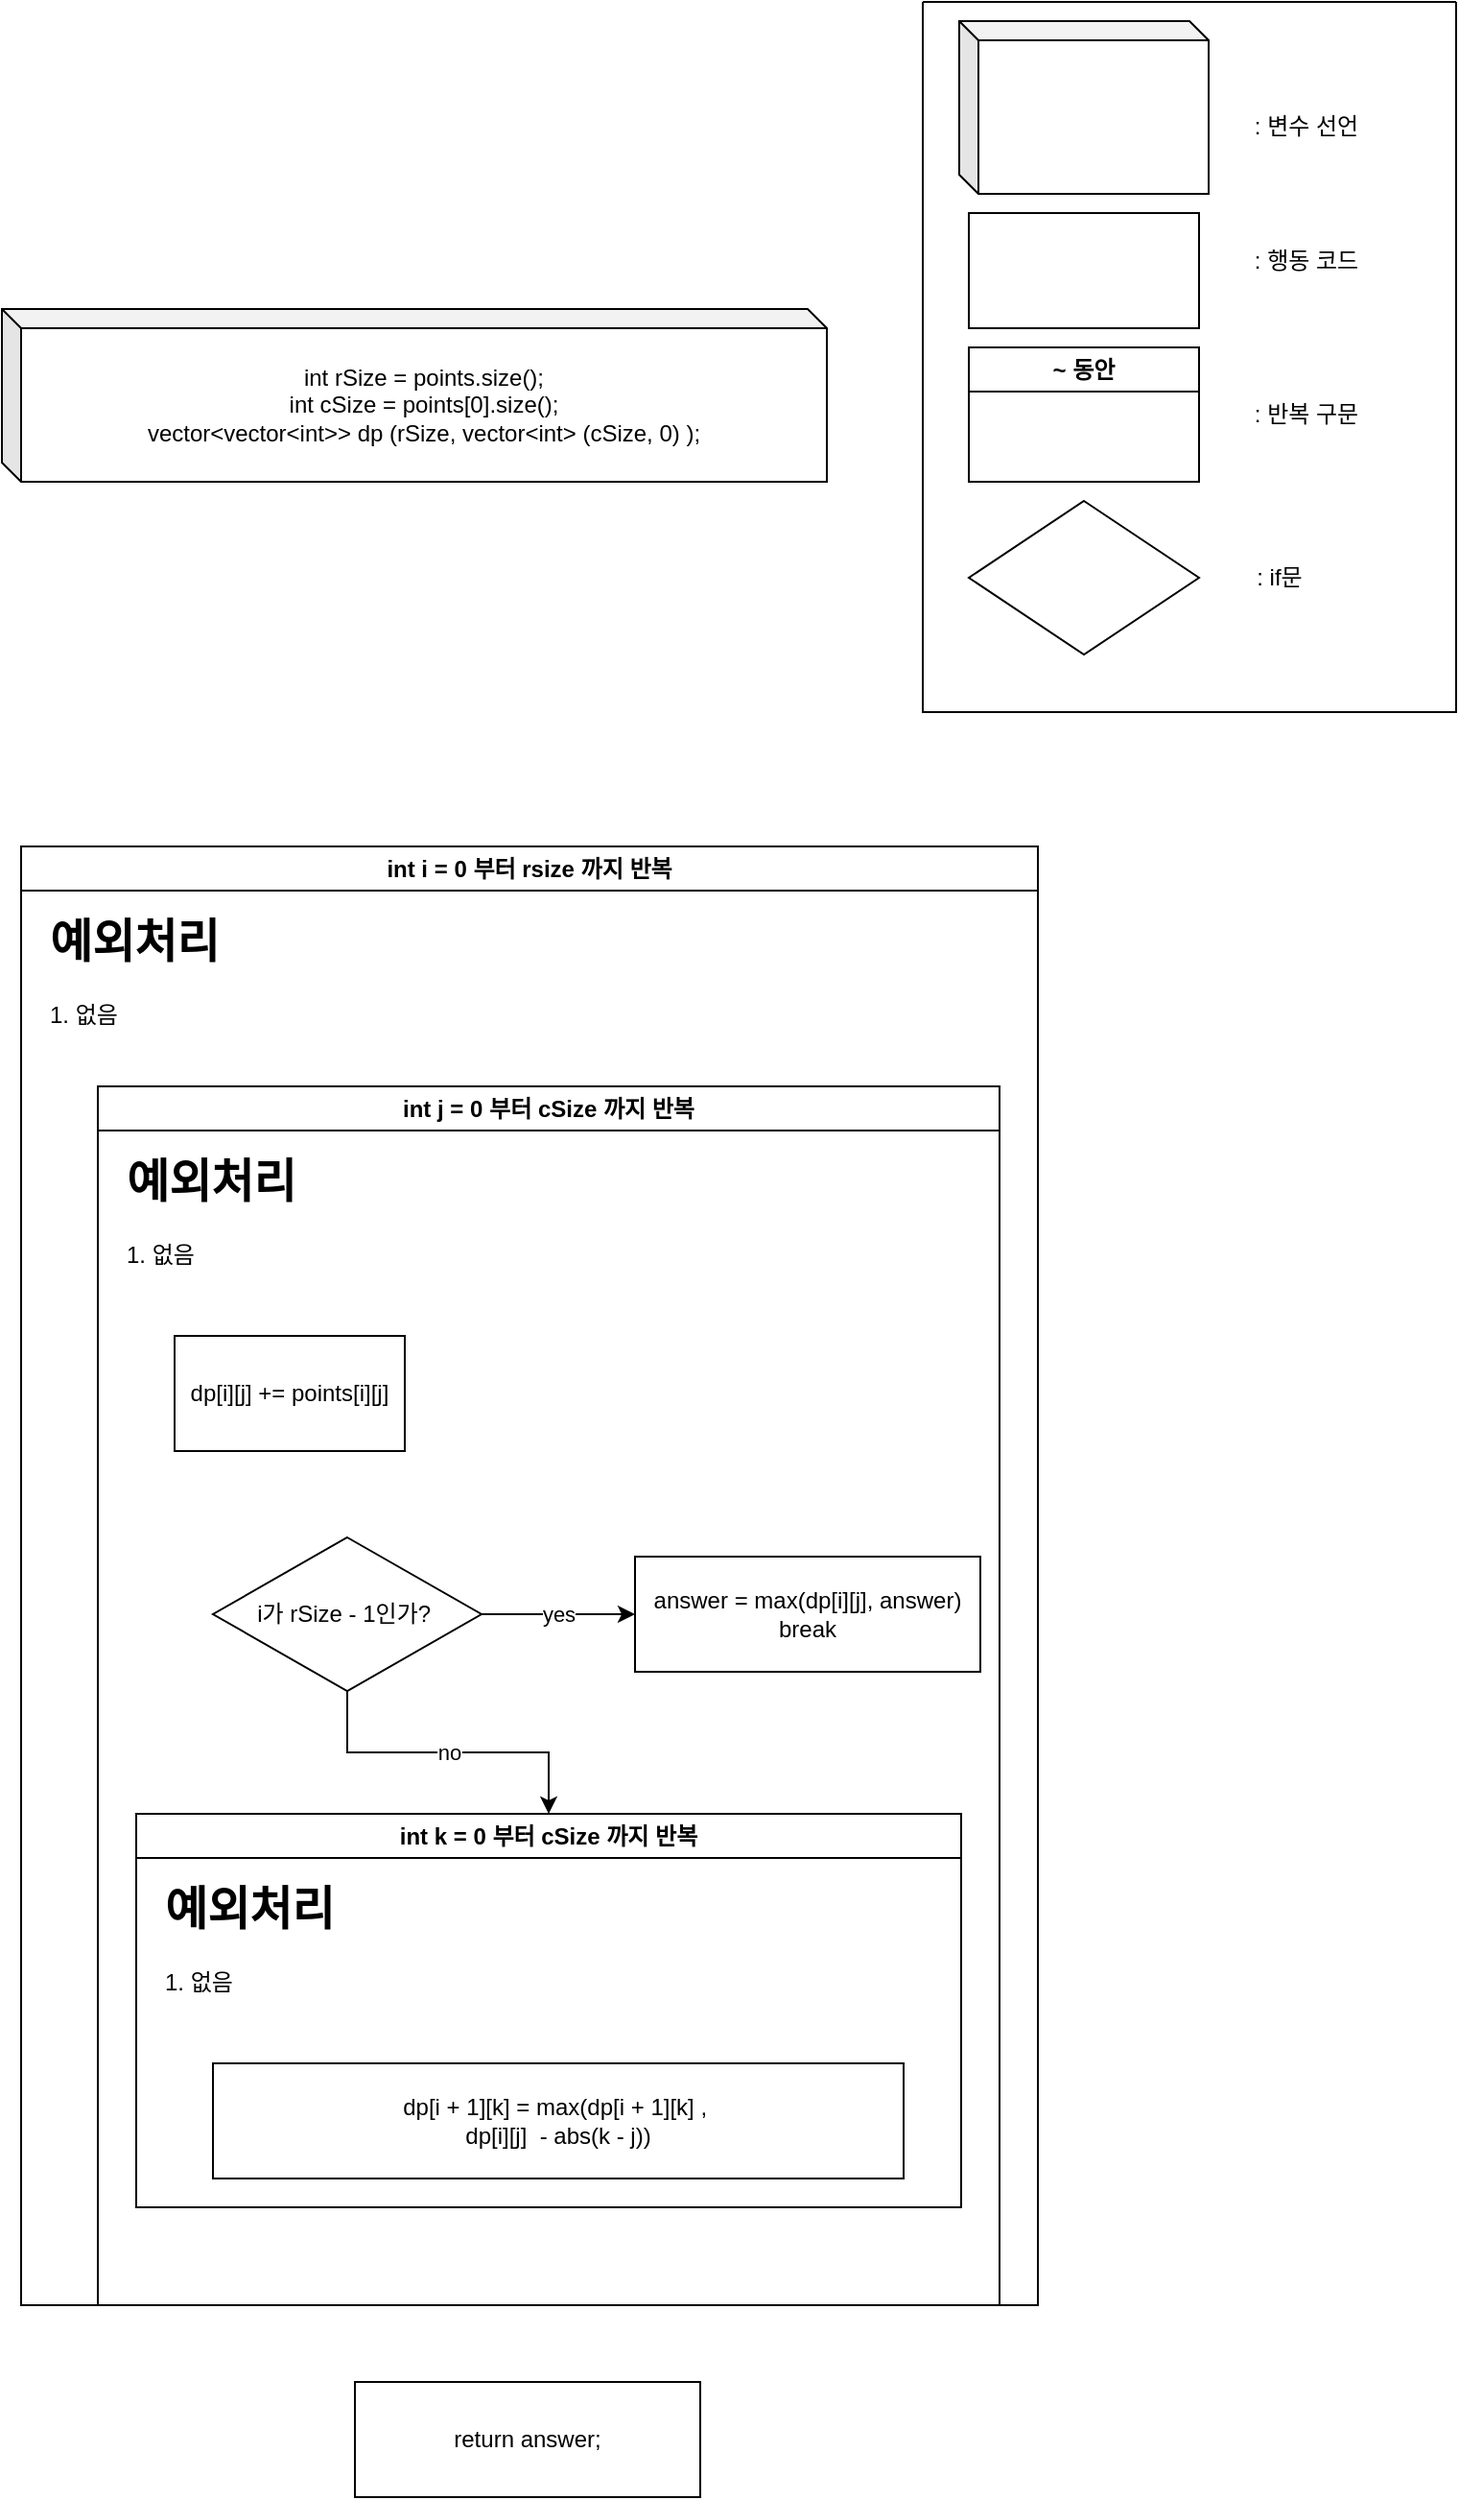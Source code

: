 <mxfile version="22.1.16" type="device">
  <diagram name="페이지-1" id="2-NgUfIhVdU7lPkXwtz7">
    <mxGraphModel dx="1253" dy="951" grid="1" gridSize="10" guides="1" tooltips="1" connect="1" arrows="1" fold="1" page="1" pageScale="1" pageWidth="827" pageHeight="1169" math="0" shadow="0">
      <root>
        <mxCell id="0" />
        <mxCell id="1" parent="0" />
        <mxCell id="Ai0kwurC4DRLB5WLW4C6-1" value="int rSize = points.size();&lt;br&gt;int cSize = points[0].size();&lt;br&gt;vector&amp;lt;vector&amp;lt;int&amp;gt;&amp;gt; dp (rSize, vector&amp;lt;int&amp;gt; (cSize, 0) );" style="shape=cube;whiteSpace=wrap;html=1;boundedLbl=1;backgroundOutline=1;darkOpacity=0.05;darkOpacity2=0.1;size=10;" vertex="1" parent="1">
          <mxGeometry x="50" y="180" width="430" height="90" as="geometry" />
        </mxCell>
        <mxCell id="Ai0kwurC4DRLB5WLW4C6-10" value="" style="swimlane;startSize=0;" vertex="1" parent="1">
          <mxGeometry x="530" y="20" width="278" height="370" as="geometry" />
        </mxCell>
        <mxCell id="Ai0kwurC4DRLB5WLW4C6-11" value=": 변수 선언" style="text;html=1;align=center;verticalAlign=middle;whiteSpace=wrap;rounded=0;" vertex="1" parent="Ai0kwurC4DRLB5WLW4C6-10">
          <mxGeometry x="170" y="50" width="60" height="30" as="geometry" />
        </mxCell>
        <mxCell id="Ai0kwurC4DRLB5WLW4C6-12" value="" style="rounded=0;whiteSpace=wrap;html=1;" vertex="1" parent="Ai0kwurC4DRLB5WLW4C6-10">
          <mxGeometry x="24" y="110" width="120" height="60" as="geometry" />
        </mxCell>
        <mxCell id="Ai0kwurC4DRLB5WLW4C6-13" value=": 행동 코드" style="text;html=1;align=center;verticalAlign=middle;whiteSpace=wrap;rounded=0;" vertex="1" parent="Ai0kwurC4DRLB5WLW4C6-10">
          <mxGeometry x="170" y="120" width="60" height="30" as="geometry" />
        </mxCell>
        <mxCell id="Ai0kwurC4DRLB5WLW4C6-14" value="~ 동안" style="swimlane;whiteSpace=wrap;html=1;" vertex="1" parent="Ai0kwurC4DRLB5WLW4C6-10">
          <mxGeometry x="24" y="180" width="120" height="70" as="geometry" />
        </mxCell>
        <mxCell id="Ai0kwurC4DRLB5WLW4C6-15" value=": 반복 구문" style="text;html=1;align=center;verticalAlign=middle;whiteSpace=wrap;rounded=0;" vertex="1" parent="Ai0kwurC4DRLB5WLW4C6-10">
          <mxGeometry x="170" y="200" width="60" height="30" as="geometry" />
        </mxCell>
        <mxCell id="Ai0kwurC4DRLB5WLW4C6-16" value="" style="rhombus;whiteSpace=wrap;html=1;" vertex="1" parent="Ai0kwurC4DRLB5WLW4C6-10">
          <mxGeometry x="24" y="260" width="120" height="80" as="geometry" />
        </mxCell>
        <mxCell id="Ai0kwurC4DRLB5WLW4C6-17" value=": if문" style="text;html=1;align=center;verticalAlign=middle;whiteSpace=wrap;rounded=0;" vertex="1" parent="Ai0kwurC4DRLB5WLW4C6-10">
          <mxGeometry x="156" y="285" width="60" height="30" as="geometry" />
        </mxCell>
        <mxCell id="Ai0kwurC4DRLB5WLW4C6-18" value="" style="shape=cube;whiteSpace=wrap;html=1;boundedLbl=1;backgroundOutline=1;darkOpacity=0.05;darkOpacity2=0.1;size=10;" vertex="1" parent="Ai0kwurC4DRLB5WLW4C6-10">
          <mxGeometry x="19" y="10" width="130" height="90" as="geometry" />
        </mxCell>
        <mxCell id="Ai0kwurC4DRLB5WLW4C6-20" value="int i = 0 부터 rsize 까지 반복" style="swimlane;whiteSpace=wrap;html=1;" vertex="1" parent="1">
          <mxGeometry x="60" y="460" width="530" height="760" as="geometry" />
        </mxCell>
        <mxCell id="Ai0kwurC4DRLB5WLW4C6-21" value="&lt;h1&gt;예외처리&lt;/h1&gt;&lt;p&gt;1. 없음&lt;/p&gt;" style="text;html=1;strokeColor=none;fillColor=none;spacing=5;spacingTop=-20;whiteSpace=wrap;overflow=hidden;rounded=0;" vertex="1" parent="Ai0kwurC4DRLB5WLW4C6-20">
          <mxGeometry x="10" y="30" width="386" height="120" as="geometry" />
        </mxCell>
        <mxCell id="Ai0kwurC4DRLB5WLW4C6-22" value="int j = 0 부터 cSize 까지 반복" style="swimlane;whiteSpace=wrap;html=1;" vertex="1" parent="Ai0kwurC4DRLB5WLW4C6-20">
          <mxGeometry x="40" y="125" width="470" height="635" as="geometry" />
        </mxCell>
        <mxCell id="Ai0kwurC4DRLB5WLW4C6-23" value="&lt;h1&gt;예외처리&lt;/h1&gt;&lt;p&gt;1. 없음&lt;/p&gt;" style="text;html=1;strokeColor=none;fillColor=none;spacing=5;spacingTop=-20;whiteSpace=wrap;overflow=hidden;rounded=0;" vertex="1" parent="Ai0kwurC4DRLB5WLW4C6-22">
          <mxGeometry x="10" y="30" width="386" height="120" as="geometry" />
        </mxCell>
        <mxCell id="Ai0kwurC4DRLB5WLW4C6-24" value="dp[i][j] += points[i][j]" style="rounded=0;whiteSpace=wrap;html=1;" vertex="1" parent="Ai0kwurC4DRLB5WLW4C6-22">
          <mxGeometry x="40" y="130" width="120" height="60" as="geometry" />
        </mxCell>
        <mxCell id="Ai0kwurC4DRLB5WLW4C6-26" value="int k = 0 부터 cSize 까지 반복" style="swimlane;whiteSpace=wrap;html=1;" vertex="1" parent="Ai0kwurC4DRLB5WLW4C6-22">
          <mxGeometry x="20" y="379" width="430" height="205" as="geometry" />
        </mxCell>
        <mxCell id="Ai0kwurC4DRLB5WLW4C6-27" value="&lt;h1&gt;예외처리&lt;/h1&gt;&lt;p&gt;1. 없음&lt;/p&gt;" style="text;html=1;strokeColor=none;fillColor=none;spacing=5;spacingTop=-20;whiteSpace=wrap;overflow=hidden;rounded=0;" vertex="1" parent="Ai0kwurC4DRLB5WLW4C6-26">
          <mxGeometry x="10" y="30" width="386" height="120" as="geometry" />
        </mxCell>
        <mxCell id="Ai0kwurC4DRLB5WLW4C6-28" value="dp[i + 1][k] = max(dp[i + 1][k]&amp;nbsp;,&amp;nbsp;&lt;br&gt;dp[i][j]&amp;nbsp; - abs(k - j))" style="rounded=0;whiteSpace=wrap;html=1;" vertex="1" parent="Ai0kwurC4DRLB5WLW4C6-26">
          <mxGeometry x="40" y="130" width="360" height="60" as="geometry" />
        </mxCell>
        <mxCell id="Ai0kwurC4DRLB5WLW4C6-36" value="yes" style="edgeStyle=orthogonalEdgeStyle;rounded=0;orthogonalLoop=1;jettySize=auto;html=1;" edge="1" parent="Ai0kwurC4DRLB5WLW4C6-22" source="Ai0kwurC4DRLB5WLW4C6-34" target="Ai0kwurC4DRLB5WLW4C6-35">
          <mxGeometry relative="1" as="geometry" />
        </mxCell>
        <mxCell id="Ai0kwurC4DRLB5WLW4C6-38" value="no" style="edgeStyle=orthogonalEdgeStyle;rounded=0;orthogonalLoop=1;jettySize=auto;html=1;" edge="1" parent="Ai0kwurC4DRLB5WLW4C6-22" source="Ai0kwurC4DRLB5WLW4C6-34" target="Ai0kwurC4DRLB5WLW4C6-26">
          <mxGeometry relative="1" as="geometry" />
        </mxCell>
        <mxCell id="Ai0kwurC4DRLB5WLW4C6-34" value="i가 rSize - 1인가?&amp;nbsp;" style="rhombus;whiteSpace=wrap;html=1;" vertex="1" parent="Ai0kwurC4DRLB5WLW4C6-22">
          <mxGeometry x="60" y="235" width="140" height="80" as="geometry" />
        </mxCell>
        <mxCell id="Ai0kwurC4DRLB5WLW4C6-35" value="answer = max(dp[i][j], answer)&lt;br&gt;break" style="whiteSpace=wrap;html=1;rounded=0;" vertex="1" parent="Ai0kwurC4DRLB5WLW4C6-22">
          <mxGeometry x="280" y="245" width="180" height="60" as="geometry" />
        </mxCell>
        <mxCell id="Ai0kwurC4DRLB5WLW4C6-39" value="return answer;" style="whiteSpace=wrap;html=1;rounded=0;" vertex="1" parent="1">
          <mxGeometry x="234" y="1260" width="180" height="60" as="geometry" />
        </mxCell>
      </root>
    </mxGraphModel>
  </diagram>
</mxfile>
